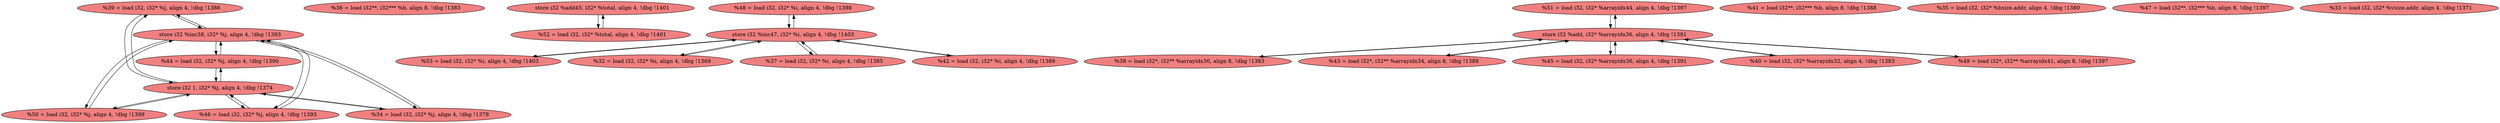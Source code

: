 
digraph G {


node658 [fillcolor=lightcoral,label="  %39 = load i32, i32* %j, align 4, !dbg !1386",shape=ellipse,style=filled ]
node656 [fillcolor=lightcoral,label="  %36 = load i32**, i32*** %b, align 8, !dbg !1383",shape=ellipse,style=filled ]
node655 [fillcolor=lightcoral,label="  store i32 %add45, i32* %total, align 4, !dbg !1401",shape=ellipse,style=filled ]
node653 [fillcolor=lightcoral,label="  %48 = load i32, i32* %i, align 4, !dbg !1398",shape=ellipse,style=filled ]
node651 [fillcolor=lightcoral,label="  %53 = load i32, i32* %i, align 4, !dbg !1403",shape=ellipse,style=filled ]
node650 [fillcolor=lightcoral,label="  %51 = load i32, i32* %arrayidx44, align 4, !dbg !1397",shape=ellipse,style=filled ]
node639 [fillcolor=lightcoral,label="  %38 = load i32*, i32** %arrayidx30, align 8, !dbg !1383",shape=ellipse,style=filled ]
node647 [fillcolor=lightcoral,label="  %32 = load i32, i32* %i, align 4, !dbg !1369",shape=ellipse,style=filled ]
node636 [fillcolor=lightcoral,label="  %43 = load i32*, i32** %arrayidx34, align 8, !dbg !1388",shape=ellipse,style=filled ]
node654 [fillcolor=lightcoral,label="  %50 = load i32, i32* %j, align 4, !dbg !1399",shape=ellipse,style=filled ]
node652 [fillcolor=lightcoral,label="  %41 = load i32**, i32*** %b, align 8, !dbg !1388",shape=ellipse,style=filled ]
node645 [fillcolor=lightcoral,label="  %52 = load i32, i32* %total, align 4, !dbg !1401",shape=ellipse,style=filled ]
node660 [fillcolor=lightcoral,label="  %37 = load i32, i32* %i, align 4, !dbg !1385",shape=ellipse,style=filled ]
node638 [fillcolor=lightcoral,label="  %42 = load i32, i32* %i, align 4, !dbg !1389",shape=ellipse,style=filled ]
node634 [fillcolor=lightcoral,label="  store i32 %inc38, i32* %j, align 4, !dbg !1393",shape=ellipse,style=filled ]
node657 [fillcolor=lightcoral,label="  %46 = load i32, i32* %j, align 4, !dbg !1393",shape=ellipse,style=filled ]
node649 [fillcolor=lightcoral,label="  store i32 %add, i32* %arrayidx36, align 4, !dbg !1391",shape=ellipse,style=filled ]
node635 [fillcolor=lightcoral,label="  %45 = load i32, i32* %arrayidx36, align 4, !dbg !1391",shape=ellipse,style=filled ]
node640 [fillcolor=lightcoral,label="  %35 = load i32, i32* %hsize.addr, align 4, !dbg !1380",shape=ellipse,style=filled ]
node659 [fillcolor=lightcoral,label="  store i32 %inc47, i32* %i, align 4, !dbg !1403",shape=ellipse,style=filled ]
node642 [fillcolor=lightcoral,label="  %47 = load i32**, i32*** %b, align 8, !dbg !1397",shape=ellipse,style=filled ]
node641 [fillcolor=lightcoral,label="  %34 = load i32, i32* %j, align 4, !dbg !1378",shape=ellipse,style=filled ]
node646 [fillcolor=lightcoral,label="  store i32 1, i32* %j, align 4, !dbg !1374",shape=ellipse,style=filled ]
node643 [fillcolor=lightcoral,label="  %40 = load i32, i32* %arrayidx32, align 4, !dbg !1383",shape=ellipse,style=filled ]
node644 [fillcolor=lightcoral,label="  %49 = load i32*, i32** %arrayidx41, align 8, !dbg !1397",shape=ellipse,style=filled ]
node637 [fillcolor=lightcoral,label="  %44 = load i32, i32* %j, align 4, !dbg !1390",shape=ellipse,style=filled ]
node648 [fillcolor=lightcoral,label="  %33 = load i32, i32* %vsize.addr, align 4, !dbg !1371",shape=ellipse,style=filled ]

node653->node659 [ ]
node651->node659 [ ]
node659->node651 [ ]
node650->node649 [ ]
node647->node659 [ ]
node659->node647 [ ]
node654->node634 [ ]
node638->node659 [ ]
node659->node653 [ ]
node659->node638 [ ]
node634->node654 [ ]
node634->node641 [ ]
node658->node634 [ ]
node649->node643 [ ]
node643->node649 [ ]
node659->node660 [ ]
node637->node646 [ ]
node639->node649 [ ]
node634->node658 [ ]
node657->node646 [ ]
node634->node637 [ ]
node646->node641 [ ]
node649->node650 [ ]
node660->node659 [ ]
node646->node657 [ ]
node646->node637 [ ]
node645->node655 [ ]
node655->node645 [ ]
node636->node649 [ ]
node658->node646 [ ]
node649->node636 [ ]
node641->node646 [ ]
node641->node634 [ ]
node649->node639 [ ]
node634->node657 [ ]
node649->node635 [ ]
node657->node634 [ ]
node646->node658 [ ]
node649->node644 [ ]
node644->node649 [ ]
node635->node649 [ ]
node637->node634 [ ]
node646->node654 [ ]
node654->node646 [ ]


}

